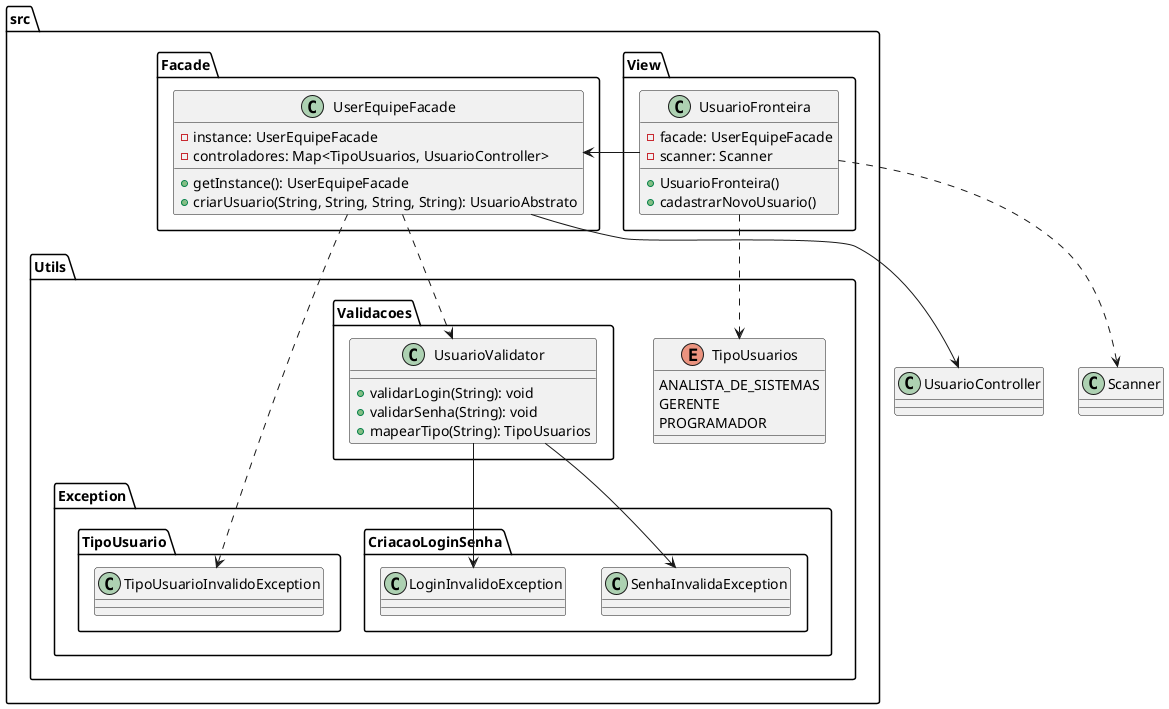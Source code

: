 @startuml interacaoUsuarioEfachada

package "src.View" {
    class UsuarioFronteira {
        - facade: UserEquipeFacade
        - scanner: Scanner
        + UsuarioFronteira()
        + cadastrarNovoUsuario()
    }
}

package "src.Facade" {
    class UserEquipeFacade {
        - instance: UserEquipeFacade
        - controladores: Map<TipoUsuarios, UsuarioController>
        + getInstance(): UserEquipeFacade
        + criarUsuario(String, String, String, String): UsuarioAbstrato
    }
}

package "src.Utils" {
    enum TipoUsuarios {
        ANALISTA_DE_SISTEMAS
        GERENTE
        PROGRAMADOR
    }
}

package "src.Utils.Validacoes" {
    class UsuarioValidator {
        + validarLogin(String): void
        + validarSenha(String): void
        + mapearTipo(String): TipoUsuarios
    }
}

package "src.Utils.Exception.TipoUsuario" {
    class TipoUsuarioInvalidoException
}

package "src.Utils.Exception.CriacaoLoginSenha" {
    class LoginInvalidoException
    class SenhaInvalidaException
}

UsuarioFronteira -right-> UserEquipeFacade
UsuarioFronteira ..> Scanner
UsuarioFronteira ..> TipoUsuarios

UserEquipeFacade --> UsuarioController
UserEquipeFacade ..> UsuarioValidator
UserEquipeFacade ..> TipoUsuarioInvalidoException

UsuarioValidator --> LoginInvalidoException
UsuarioValidator --> SenhaInvalidaException

@enduml
